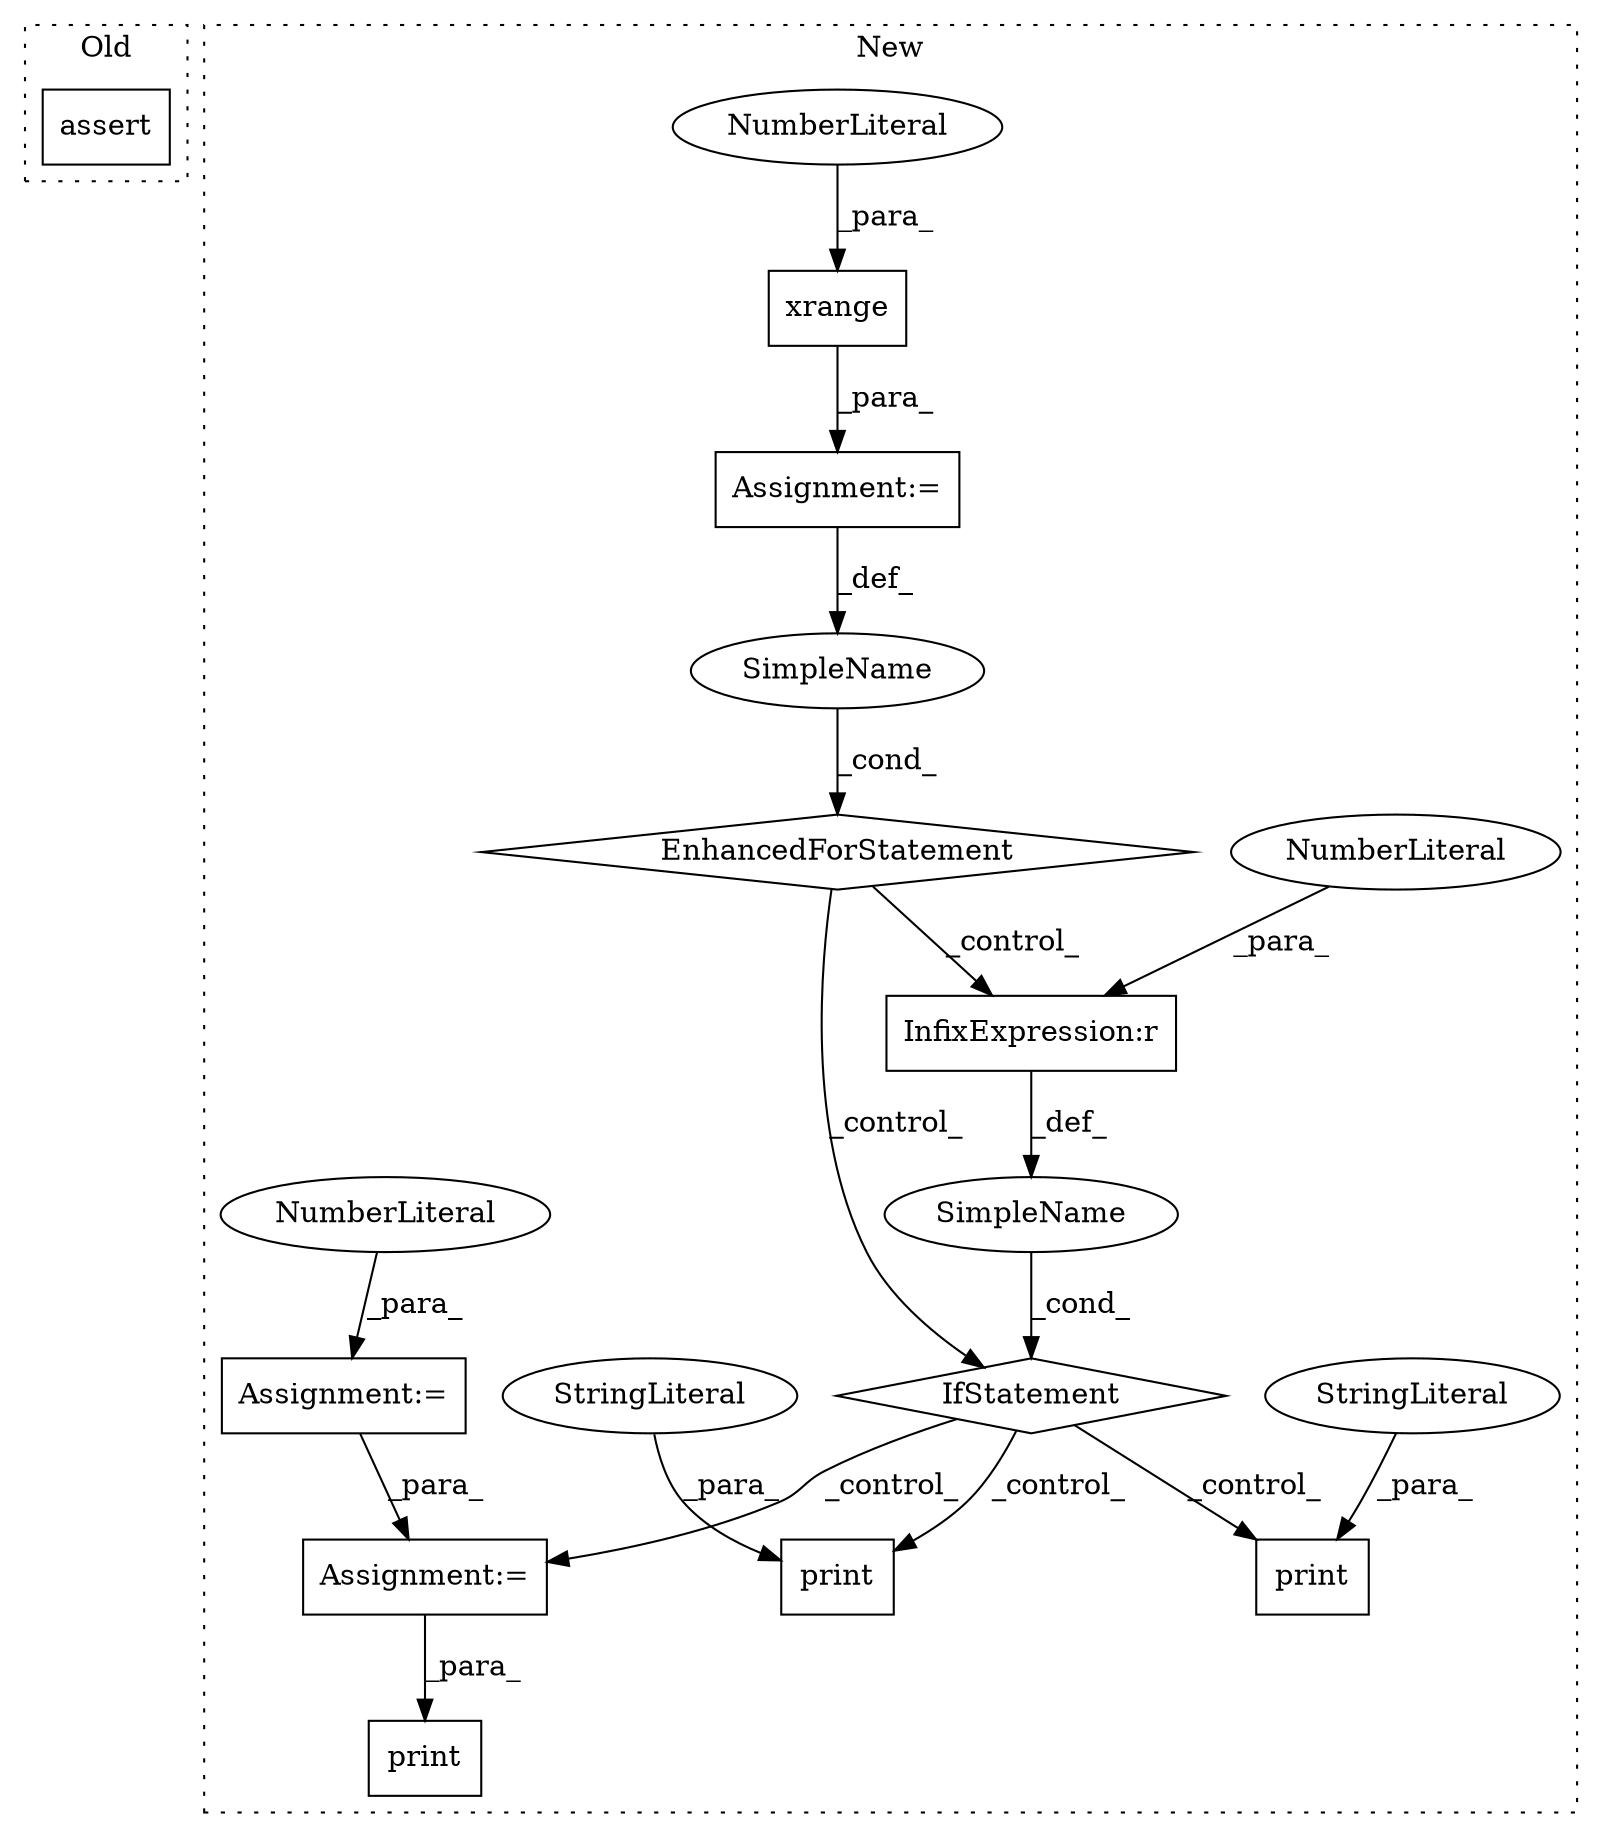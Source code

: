 digraph G {
subgraph cluster0 {
1 [label="assert" a="32" s="1325,1357" l="11,1" shape="box"];
label = "Old";
style="dotted";
}
subgraph cluster1 {
2 [label="xrange" a="32" s="729,737" l="7,1" shape="box"];
3 [label="Assignment:=" a="7" s="668,738" l="53,2" shape="box"];
4 [label="EnhancedForStatement" a="70" s="668,738" l="53,2" shape="diamond"];
5 [label="NumberLiteral" a="34" s="736" l="1" shape="ellipse"];
6 [label="Assignment:=" a="7" s="1422" l="2" shape="box"];
7 [label="SimpleName" a="42" s="725" l="1" shape="ellipse"];
8 [label="Assignment:=" a="7" s="660" l="1" shape="box"];
9 [label="NumberLiteral" a="34" s="661" l="1" shape="ellipse"];
10 [label="print" a="32" s="1511,1555" l="6,1" shape="box"];
11 [label="InfixExpression:r" a="27" s="1396" l="3" shape="box"];
12 [label="print" a="32" s="1435,1449" l="6,1" shape="box"];
13 [label="IfStatement" a="25" s="1378,1404" l="4,2" shape="diamond"];
14 [label="print" a="32" s="1476,1490" l="6,1" shape="box"];
15 [label="SimpleName" a="42" s="" l="" shape="ellipse"];
16 [label="StringLiteral" a="45" s="1441" l="8" shape="ellipse"];
17 [label="StringLiteral" a="45" s="1482" l="8" shape="ellipse"];
18 [label="NumberLiteral" a="34" s="1399" l="5" shape="ellipse"];
label = "New";
style="dotted";
}
2 -> 3 [label="_para_"];
3 -> 7 [label="_def_"];
4 -> 13 [label="_control_"];
4 -> 11 [label="_control_"];
5 -> 2 [label="_para_"];
6 -> 10 [label="_para_"];
7 -> 4 [label="_cond_"];
8 -> 6 [label="_para_"];
9 -> 8 [label="_para_"];
11 -> 15 [label="_def_"];
13 -> 14 [label="_control_"];
13 -> 12 [label="_control_"];
13 -> 6 [label="_control_"];
15 -> 13 [label="_cond_"];
16 -> 12 [label="_para_"];
17 -> 14 [label="_para_"];
18 -> 11 [label="_para_"];
}